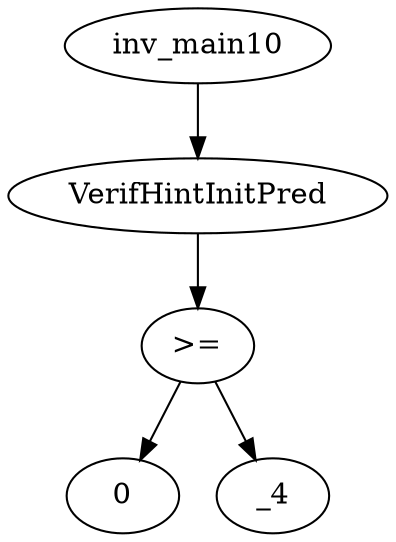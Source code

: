 digraph dag {
0 [label="inv_main10"];
1 [label="VerifHintInitPred"];
2 [label=">="];
3 [label="0"];
4 [label="_4"];
0->1
1->2
2->4
2 -> 3
}
